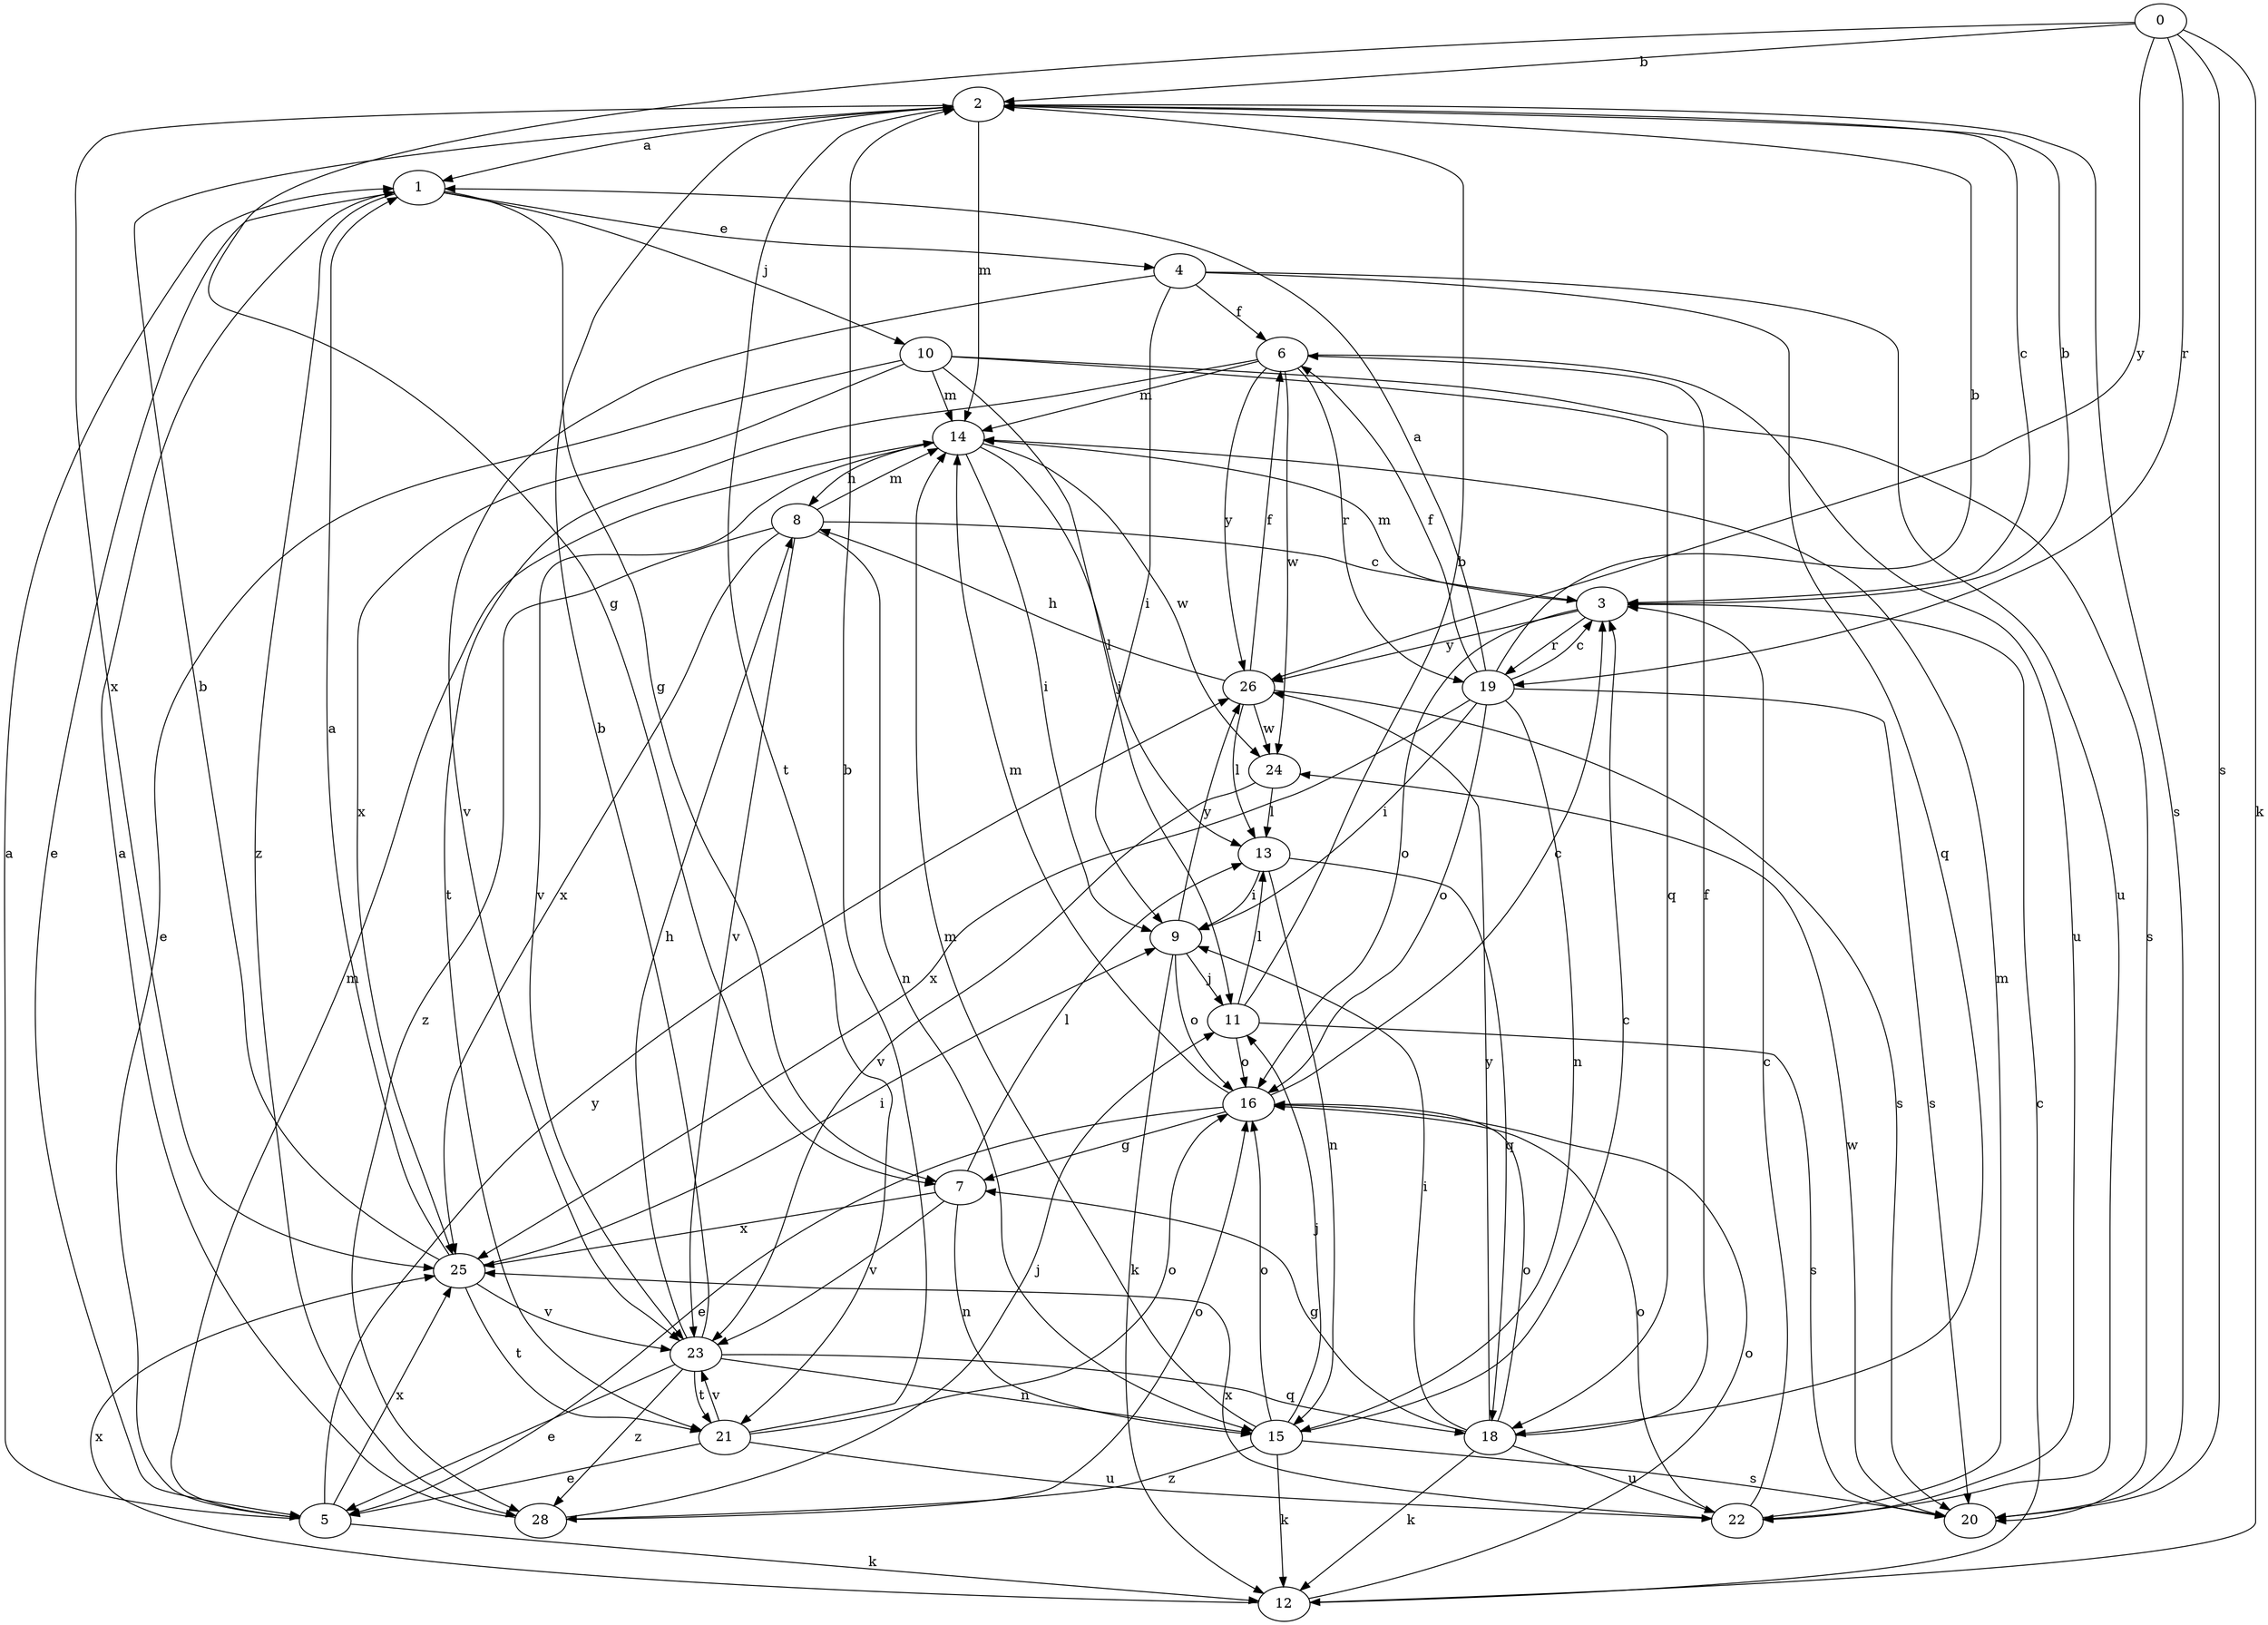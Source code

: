 strict digraph  {
0;
1;
2;
3;
4;
5;
6;
7;
8;
9;
10;
11;
12;
13;
14;
15;
16;
18;
19;
20;
21;
22;
23;
24;
25;
26;
28;
0 -> 2  [label=b];
0 -> 7  [label=g];
0 -> 12  [label=k];
0 -> 19  [label=r];
0 -> 20  [label=s];
0 -> 26  [label=y];
1 -> 4  [label=e];
1 -> 5  [label=e];
1 -> 7  [label=g];
1 -> 10  [label=j];
1 -> 28  [label=z];
2 -> 1  [label=a];
2 -> 3  [label=c];
2 -> 14  [label=m];
2 -> 20  [label=s];
2 -> 21  [label=t];
2 -> 25  [label=x];
3 -> 2  [label=b];
3 -> 14  [label=m];
3 -> 16  [label=o];
3 -> 19  [label=r];
3 -> 26  [label=y];
4 -> 6  [label=f];
4 -> 9  [label=i];
4 -> 18  [label=q];
4 -> 22  [label=u];
4 -> 23  [label=v];
5 -> 1  [label=a];
5 -> 12  [label=k];
5 -> 14  [label=m];
5 -> 25  [label=x];
5 -> 26  [label=y];
6 -> 14  [label=m];
6 -> 19  [label=r];
6 -> 21  [label=t];
6 -> 22  [label=u];
6 -> 24  [label=w];
6 -> 26  [label=y];
7 -> 13  [label=l];
7 -> 15  [label=n];
7 -> 23  [label=v];
7 -> 25  [label=x];
8 -> 3  [label=c];
8 -> 14  [label=m];
8 -> 15  [label=n];
8 -> 23  [label=v];
8 -> 25  [label=x];
8 -> 28  [label=z];
9 -> 11  [label=j];
9 -> 12  [label=k];
9 -> 16  [label=o];
9 -> 26  [label=y];
10 -> 5  [label=e];
10 -> 11  [label=j];
10 -> 14  [label=m];
10 -> 18  [label=q];
10 -> 20  [label=s];
10 -> 25  [label=x];
11 -> 2  [label=b];
11 -> 13  [label=l];
11 -> 16  [label=o];
11 -> 20  [label=s];
12 -> 3  [label=c];
12 -> 16  [label=o];
12 -> 25  [label=x];
13 -> 9  [label=i];
13 -> 15  [label=n];
13 -> 18  [label=q];
14 -> 8  [label=h];
14 -> 9  [label=i];
14 -> 13  [label=l];
14 -> 23  [label=v];
14 -> 24  [label=w];
15 -> 3  [label=c];
15 -> 11  [label=j];
15 -> 12  [label=k];
15 -> 14  [label=m];
15 -> 16  [label=o];
15 -> 20  [label=s];
15 -> 28  [label=z];
16 -> 3  [label=c];
16 -> 5  [label=e];
16 -> 7  [label=g];
16 -> 14  [label=m];
18 -> 6  [label=f];
18 -> 7  [label=g];
18 -> 9  [label=i];
18 -> 12  [label=k];
18 -> 16  [label=o];
18 -> 22  [label=u];
18 -> 26  [label=y];
19 -> 1  [label=a];
19 -> 2  [label=b];
19 -> 3  [label=c];
19 -> 6  [label=f];
19 -> 9  [label=i];
19 -> 15  [label=n];
19 -> 16  [label=o];
19 -> 20  [label=s];
19 -> 25  [label=x];
20 -> 24  [label=w];
21 -> 2  [label=b];
21 -> 5  [label=e];
21 -> 16  [label=o];
21 -> 22  [label=u];
21 -> 23  [label=v];
22 -> 3  [label=c];
22 -> 14  [label=m];
22 -> 16  [label=o];
22 -> 25  [label=x];
23 -> 2  [label=b];
23 -> 5  [label=e];
23 -> 8  [label=h];
23 -> 15  [label=n];
23 -> 18  [label=q];
23 -> 21  [label=t];
23 -> 28  [label=z];
24 -> 13  [label=l];
24 -> 23  [label=v];
25 -> 1  [label=a];
25 -> 2  [label=b];
25 -> 9  [label=i];
25 -> 21  [label=t];
25 -> 23  [label=v];
26 -> 6  [label=f];
26 -> 8  [label=h];
26 -> 13  [label=l];
26 -> 20  [label=s];
26 -> 24  [label=w];
28 -> 1  [label=a];
28 -> 11  [label=j];
28 -> 16  [label=o];
}
